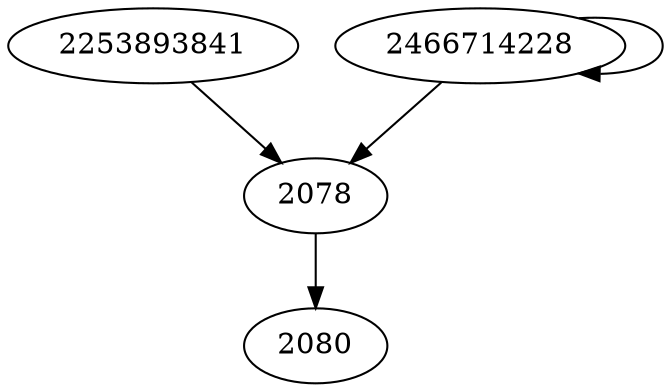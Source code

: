digraph  {
2080;
2253893841;
2466714228;
2078;
2253893841 -> 2078;
2466714228 -> 2078;
2466714228 -> 2466714228;
2078 -> 2080;
}
